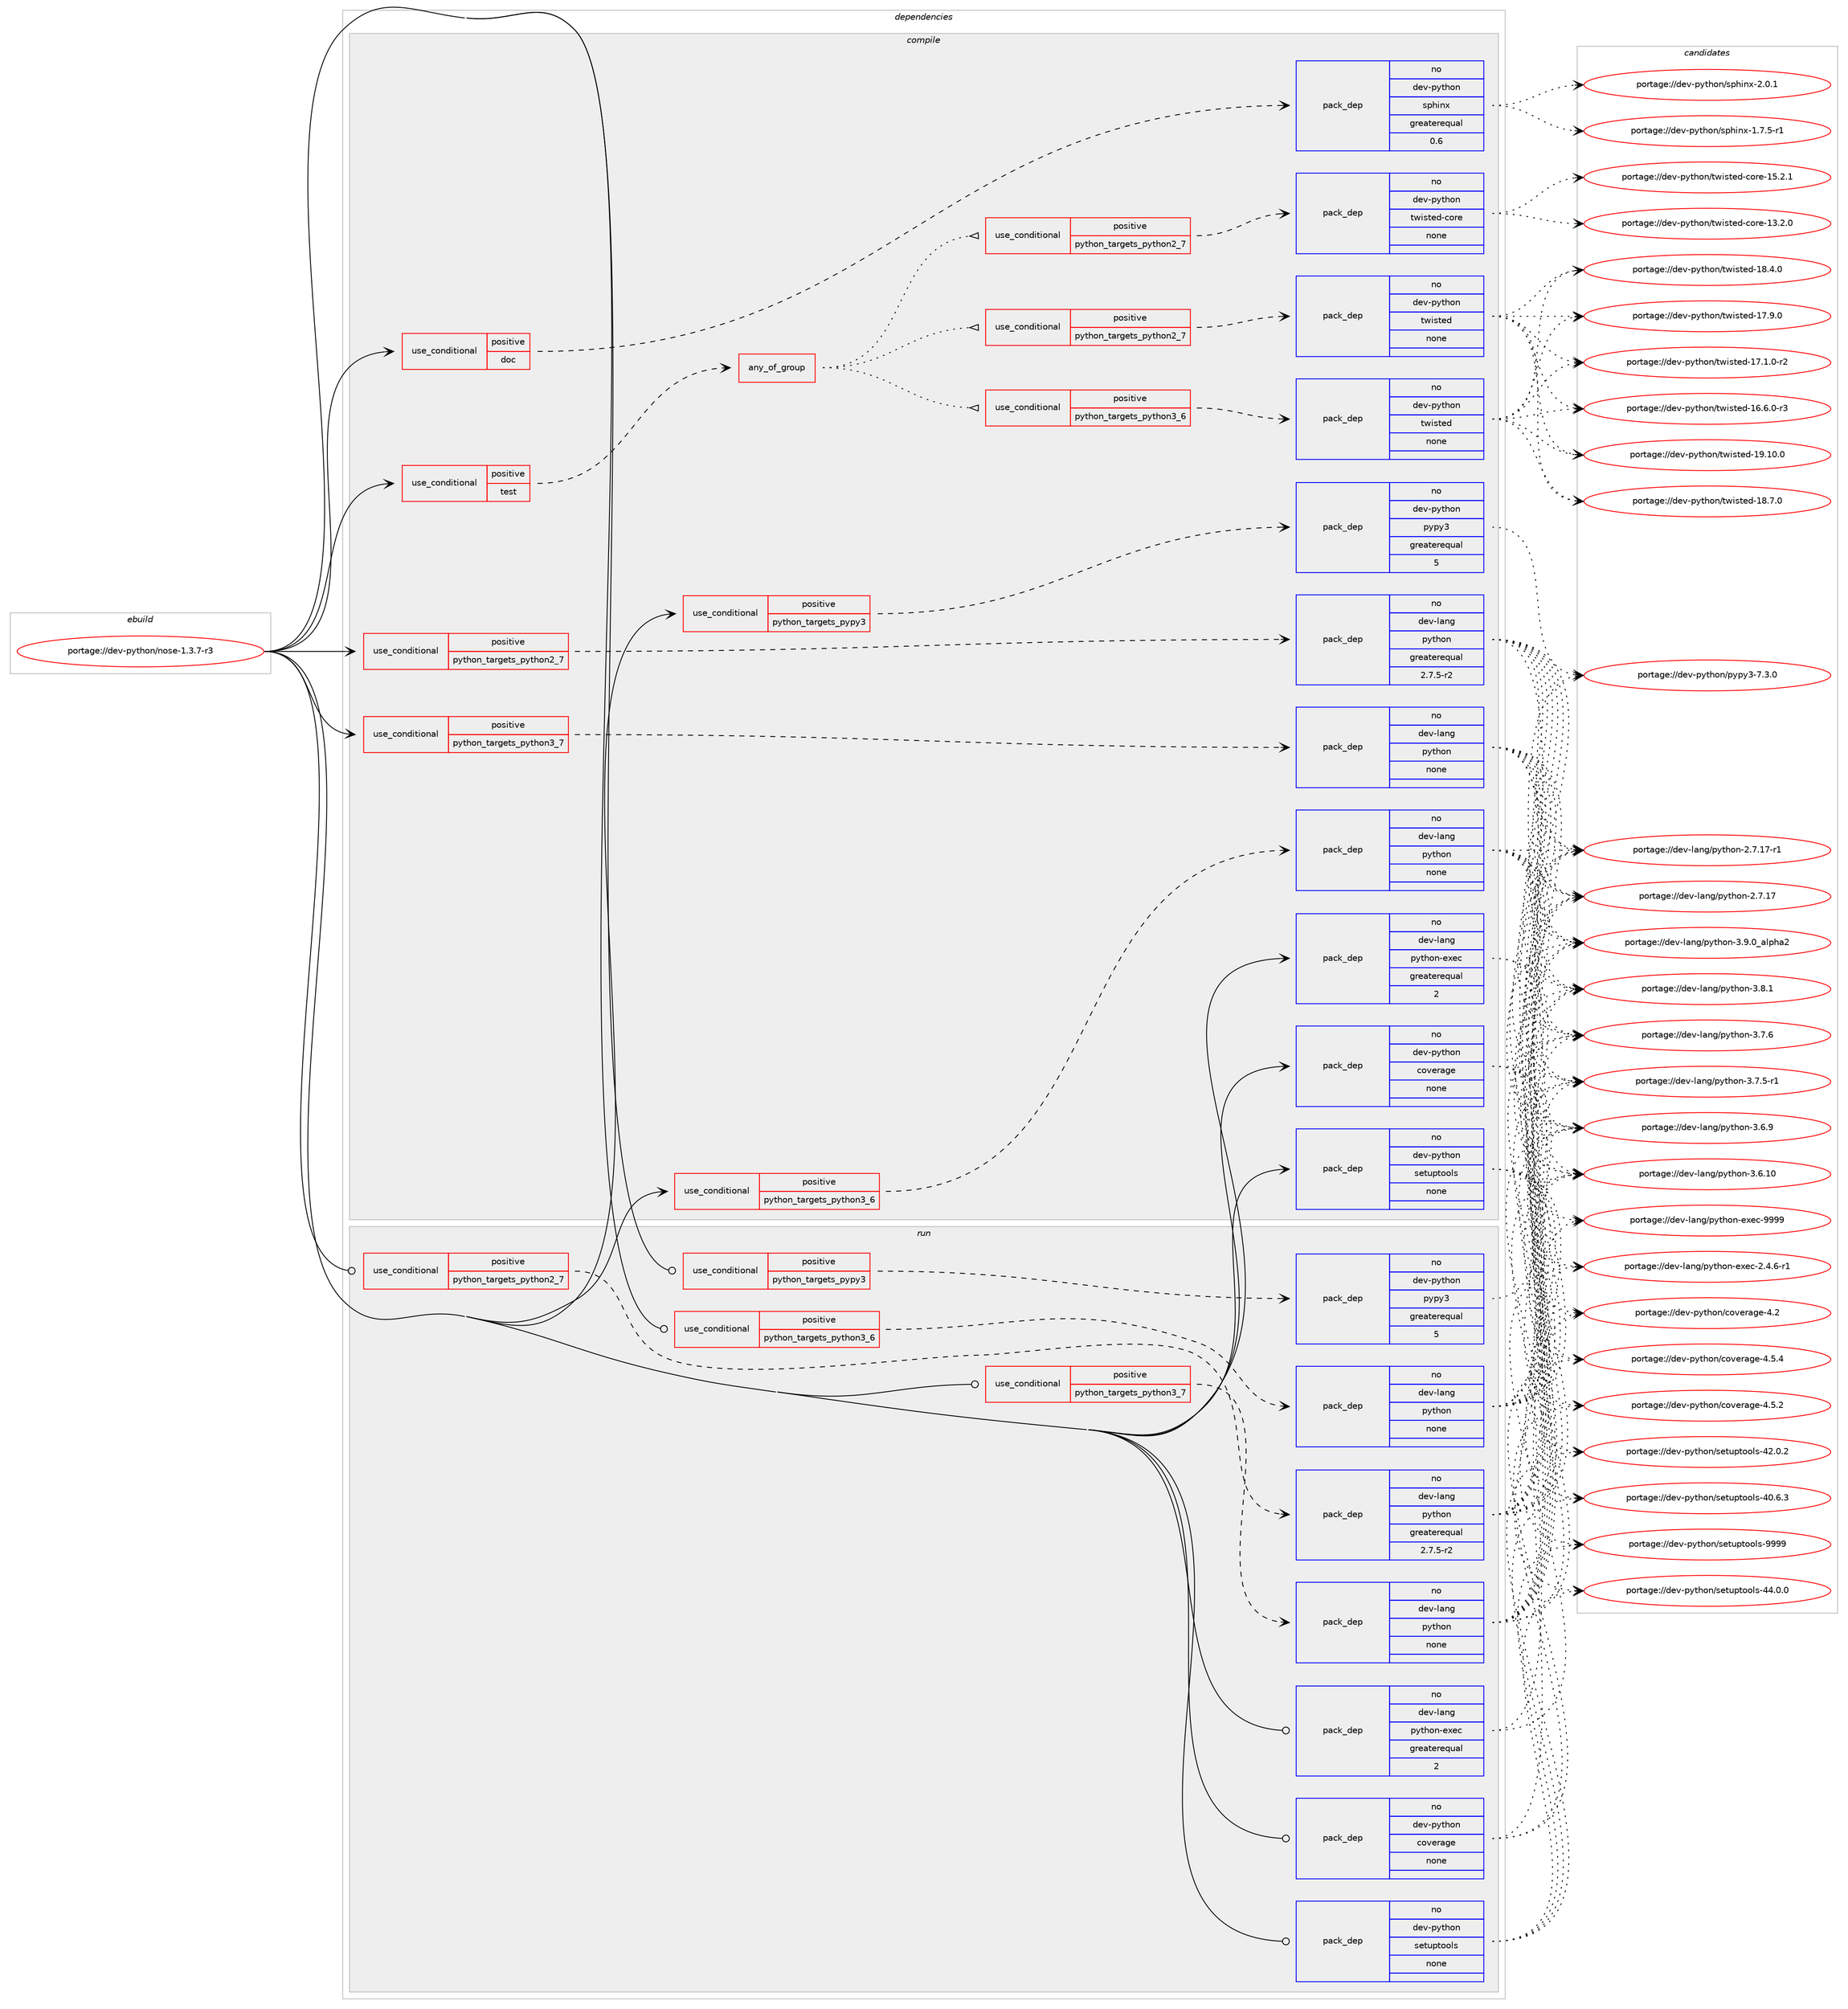 digraph prolog {

# *************
# Graph options
# *************

newrank=true;
concentrate=true;
compound=true;
graph [rankdir=LR,fontname=Helvetica,fontsize=10,ranksep=1.5];#, ranksep=2.5, nodesep=0.2];
edge  [arrowhead=vee];
node  [fontname=Helvetica,fontsize=10];

# **********
# The ebuild
# **********

subgraph cluster_leftcol {
color=gray;
label=<<i>ebuild</i>>;
id [label="portage://dev-python/nose-1.3.7-r3", color=red, width=4, href="../dev-python/nose-1.3.7-r3.svg"];
}

# ****************
# The dependencies
# ****************

subgraph cluster_midcol {
color=gray;
label=<<i>dependencies</i>>;
subgraph cluster_compile {
fillcolor="#eeeeee";
style=filled;
label=<<i>compile</i>>;
subgraph cond112285 {
dependency448236 [label=<<TABLE BORDER="0" CELLBORDER="1" CELLSPACING="0" CELLPADDING="4"><TR><TD ROWSPAN="3" CELLPADDING="10">use_conditional</TD></TR><TR><TD>positive</TD></TR><TR><TD>doc</TD></TR></TABLE>>, shape=none, color=red];
subgraph pack330976 {
dependency448237 [label=<<TABLE BORDER="0" CELLBORDER="1" CELLSPACING="0" CELLPADDING="4" WIDTH="220"><TR><TD ROWSPAN="6" CELLPADDING="30">pack_dep</TD></TR><TR><TD WIDTH="110">no</TD></TR><TR><TD>dev-python</TD></TR><TR><TD>sphinx</TD></TR><TR><TD>greaterequal</TD></TR><TR><TD>0.6</TD></TR></TABLE>>, shape=none, color=blue];
}
dependency448236:e -> dependency448237:w [weight=20,style="dashed",arrowhead="vee"];
}
id:e -> dependency448236:w [weight=20,style="solid",arrowhead="vee"];
subgraph cond112286 {
dependency448238 [label=<<TABLE BORDER="0" CELLBORDER="1" CELLSPACING="0" CELLPADDING="4"><TR><TD ROWSPAN="3" CELLPADDING="10">use_conditional</TD></TR><TR><TD>positive</TD></TR><TR><TD>python_targets_pypy3</TD></TR></TABLE>>, shape=none, color=red];
subgraph pack330977 {
dependency448239 [label=<<TABLE BORDER="0" CELLBORDER="1" CELLSPACING="0" CELLPADDING="4" WIDTH="220"><TR><TD ROWSPAN="6" CELLPADDING="30">pack_dep</TD></TR><TR><TD WIDTH="110">no</TD></TR><TR><TD>dev-python</TD></TR><TR><TD>pypy3</TD></TR><TR><TD>greaterequal</TD></TR><TR><TD>5</TD></TR></TABLE>>, shape=none, color=blue];
}
dependency448238:e -> dependency448239:w [weight=20,style="dashed",arrowhead="vee"];
}
id:e -> dependency448238:w [weight=20,style="solid",arrowhead="vee"];
subgraph cond112287 {
dependency448240 [label=<<TABLE BORDER="0" CELLBORDER="1" CELLSPACING="0" CELLPADDING="4"><TR><TD ROWSPAN="3" CELLPADDING="10">use_conditional</TD></TR><TR><TD>positive</TD></TR><TR><TD>python_targets_python2_7</TD></TR></TABLE>>, shape=none, color=red];
subgraph pack330978 {
dependency448241 [label=<<TABLE BORDER="0" CELLBORDER="1" CELLSPACING="0" CELLPADDING="4" WIDTH="220"><TR><TD ROWSPAN="6" CELLPADDING="30">pack_dep</TD></TR><TR><TD WIDTH="110">no</TD></TR><TR><TD>dev-lang</TD></TR><TR><TD>python</TD></TR><TR><TD>greaterequal</TD></TR><TR><TD>2.7.5-r2</TD></TR></TABLE>>, shape=none, color=blue];
}
dependency448240:e -> dependency448241:w [weight=20,style="dashed",arrowhead="vee"];
}
id:e -> dependency448240:w [weight=20,style="solid",arrowhead="vee"];
subgraph cond112288 {
dependency448242 [label=<<TABLE BORDER="0" CELLBORDER="1" CELLSPACING="0" CELLPADDING="4"><TR><TD ROWSPAN="3" CELLPADDING="10">use_conditional</TD></TR><TR><TD>positive</TD></TR><TR><TD>python_targets_python3_6</TD></TR></TABLE>>, shape=none, color=red];
subgraph pack330979 {
dependency448243 [label=<<TABLE BORDER="0" CELLBORDER="1" CELLSPACING="0" CELLPADDING="4" WIDTH="220"><TR><TD ROWSPAN="6" CELLPADDING="30">pack_dep</TD></TR><TR><TD WIDTH="110">no</TD></TR><TR><TD>dev-lang</TD></TR><TR><TD>python</TD></TR><TR><TD>none</TD></TR><TR><TD></TD></TR></TABLE>>, shape=none, color=blue];
}
dependency448242:e -> dependency448243:w [weight=20,style="dashed",arrowhead="vee"];
}
id:e -> dependency448242:w [weight=20,style="solid",arrowhead="vee"];
subgraph cond112289 {
dependency448244 [label=<<TABLE BORDER="0" CELLBORDER="1" CELLSPACING="0" CELLPADDING="4"><TR><TD ROWSPAN="3" CELLPADDING="10">use_conditional</TD></TR><TR><TD>positive</TD></TR><TR><TD>python_targets_python3_7</TD></TR></TABLE>>, shape=none, color=red];
subgraph pack330980 {
dependency448245 [label=<<TABLE BORDER="0" CELLBORDER="1" CELLSPACING="0" CELLPADDING="4" WIDTH="220"><TR><TD ROWSPAN="6" CELLPADDING="30">pack_dep</TD></TR><TR><TD WIDTH="110">no</TD></TR><TR><TD>dev-lang</TD></TR><TR><TD>python</TD></TR><TR><TD>none</TD></TR><TR><TD></TD></TR></TABLE>>, shape=none, color=blue];
}
dependency448244:e -> dependency448245:w [weight=20,style="dashed",arrowhead="vee"];
}
id:e -> dependency448244:w [weight=20,style="solid",arrowhead="vee"];
subgraph cond112290 {
dependency448246 [label=<<TABLE BORDER="0" CELLBORDER="1" CELLSPACING="0" CELLPADDING="4"><TR><TD ROWSPAN="3" CELLPADDING="10">use_conditional</TD></TR><TR><TD>positive</TD></TR><TR><TD>test</TD></TR></TABLE>>, shape=none, color=red];
subgraph any4764 {
dependency448247 [label=<<TABLE BORDER="0" CELLBORDER="1" CELLSPACING="0" CELLPADDING="4"><TR><TD CELLPADDING="10">any_of_group</TD></TR></TABLE>>, shape=none, color=red];subgraph cond112291 {
dependency448248 [label=<<TABLE BORDER="0" CELLBORDER="1" CELLSPACING="0" CELLPADDING="4"><TR><TD ROWSPAN="3" CELLPADDING="10">use_conditional</TD></TR><TR><TD>positive</TD></TR><TR><TD>python_targets_python2_7</TD></TR></TABLE>>, shape=none, color=red];
subgraph pack330981 {
dependency448249 [label=<<TABLE BORDER="0" CELLBORDER="1" CELLSPACING="0" CELLPADDING="4" WIDTH="220"><TR><TD ROWSPAN="6" CELLPADDING="30">pack_dep</TD></TR><TR><TD WIDTH="110">no</TD></TR><TR><TD>dev-python</TD></TR><TR><TD>twisted</TD></TR><TR><TD>none</TD></TR><TR><TD></TD></TR></TABLE>>, shape=none, color=blue];
}
dependency448248:e -> dependency448249:w [weight=20,style="dashed",arrowhead="vee"];
}
dependency448247:e -> dependency448248:w [weight=20,style="dotted",arrowhead="oinv"];
subgraph cond112292 {
dependency448250 [label=<<TABLE BORDER="0" CELLBORDER="1" CELLSPACING="0" CELLPADDING="4"><TR><TD ROWSPAN="3" CELLPADDING="10">use_conditional</TD></TR><TR><TD>positive</TD></TR><TR><TD>python_targets_python3_6</TD></TR></TABLE>>, shape=none, color=red];
subgraph pack330982 {
dependency448251 [label=<<TABLE BORDER="0" CELLBORDER="1" CELLSPACING="0" CELLPADDING="4" WIDTH="220"><TR><TD ROWSPAN="6" CELLPADDING="30">pack_dep</TD></TR><TR><TD WIDTH="110">no</TD></TR><TR><TD>dev-python</TD></TR><TR><TD>twisted</TD></TR><TR><TD>none</TD></TR><TR><TD></TD></TR></TABLE>>, shape=none, color=blue];
}
dependency448250:e -> dependency448251:w [weight=20,style="dashed",arrowhead="vee"];
}
dependency448247:e -> dependency448250:w [weight=20,style="dotted",arrowhead="oinv"];
subgraph cond112293 {
dependency448252 [label=<<TABLE BORDER="0" CELLBORDER="1" CELLSPACING="0" CELLPADDING="4"><TR><TD ROWSPAN="3" CELLPADDING="10">use_conditional</TD></TR><TR><TD>positive</TD></TR><TR><TD>python_targets_python2_7</TD></TR></TABLE>>, shape=none, color=red];
subgraph pack330983 {
dependency448253 [label=<<TABLE BORDER="0" CELLBORDER="1" CELLSPACING="0" CELLPADDING="4" WIDTH="220"><TR><TD ROWSPAN="6" CELLPADDING="30">pack_dep</TD></TR><TR><TD WIDTH="110">no</TD></TR><TR><TD>dev-python</TD></TR><TR><TD>twisted-core</TD></TR><TR><TD>none</TD></TR><TR><TD></TD></TR></TABLE>>, shape=none, color=blue];
}
dependency448252:e -> dependency448253:w [weight=20,style="dashed",arrowhead="vee"];
}
dependency448247:e -> dependency448252:w [weight=20,style="dotted",arrowhead="oinv"];
}
dependency448246:e -> dependency448247:w [weight=20,style="dashed",arrowhead="vee"];
}
id:e -> dependency448246:w [weight=20,style="solid",arrowhead="vee"];
subgraph pack330984 {
dependency448254 [label=<<TABLE BORDER="0" CELLBORDER="1" CELLSPACING="0" CELLPADDING="4" WIDTH="220"><TR><TD ROWSPAN="6" CELLPADDING="30">pack_dep</TD></TR><TR><TD WIDTH="110">no</TD></TR><TR><TD>dev-lang</TD></TR><TR><TD>python-exec</TD></TR><TR><TD>greaterequal</TD></TR><TR><TD>2</TD></TR></TABLE>>, shape=none, color=blue];
}
id:e -> dependency448254:w [weight=20,style="solid",arrowhead="vee"];
subgraph pack330985 {
dependency448255 [label=<<TABLE BORDER="0" CELLBORDER="1" CELLSPACING="0" CELLPADDING="4" WIDTH="220"><TR><TD ROWSPAN="6" CELLPADDING="30">pack_dep</TD></TR><TR><TD WIDTH="110">no</TD></TR><TR><TD>dev-python</TD></TR><TR><TD>coverage</TD></TR><TR><TD>none</TD></TR><TR><TD></TD></TR></TABLE>>, shape=none, color=blue];
}
id:e -> dependency448255:w [weight=20,style="solid",arrowhead="vee"];
subgraph pack330986 {
dependency448256 [label=<<TABLE BORDER="0" CELLBORDER="1" CELLSPACING="0" CELLPADDING="4" WIDTH="220"><TR><TD ROWSPAN="6" CELLPADDING="30">pack_dep</TD></TR><TR><TD WIDTH="110">no</TD></TR><TR><TD>dev-python</TD></TR><TR><TD>setuptools</TD></TR><TR><TD>none</TD></TR><TR><TD></TD></TR></TABLE>>, shape=none, color=blue];
}
id:e -> dependency448256:w [weight=20,style="solid",arrowhead="vee"];
}
subgraph cluster_compileandrun {
fillcolor="#eeeeee";
style=filled;
label=<<i>compile and run</i>>;
}
subgraph cluster_run {
fillcolor="#eeeeee";
style=filled;
label=<<i>run</i>>;
subgraph cond112294 {
dependency448257 [label=<<TABLE BORDER="0" CELLBORDER="1" CELLSPACING="0" CELLPADDING="4"><TR><TD ROWSPAN="3" CELLPADDING="10">use_conditional</TD></TR><TR><TD>positive</TD></TR><TR><TD>python_targets_pypy3</TD></TR></TABLE>>, shape=none, color=red];
subgraph pack330987 {
dependency448258 [label=<<TABLE BORDER="0" CELLBORDER="1" CELLSPACING="0" CELLPADDING="4" WIDTH="220"><TR><TD ROWSPAN="6" CELLPADDING="30">pack_dep</TD></TR><TR><TD WIDTH="110">no</TD></TR><TR><TD>dev-python</TD></TR><TR><TD>pypy3</TD></TR><TR><TD>greaterequal</TD></TR><TR><TD>5</TD></TR></TABLE>>, shape=none, color=blue];
}
dependency448257:e -> dependency448258:w [weight=20,style="dashed",arrowhead="vee"];
}
id:e -> dependency448257:w [weight=20,style="solid",arrowhead="odot"];
subgraph cond112295 {
dependency448259 [label=<<TABLE BORDER="0" CELLBORDER="1" CELLSPACING="0" CELLPADDING="4"><TR><TD ROWSPAN="3" CELLPADDING="10">use_conditional</TD></TR><TR><TD>positive</TD></TR><TR><TD>python_targets_python2_7</TD></TR></TABLE>>, shape=none, color=red];
subgraph pack330988 {
dependency448260 [label=<<TABLE BORDER="0" CELLBORDER="1" CELLSPACING="0" CELLPADDING="4" WIDTH="220"><TR><TD ROWSPAN="6" CELLPADDING="30">pack_dep</TD></TR><TR><TD WIDTH="110">no</TD></TR><TR><TD>dev-lang</TD></TR><TR><TD>python</TD></TR><TR><TD>greaterequal</TD></TR><TR><TD>2.7.5-r2</TD></TR></TABLE>>, shape=none, color=blue];
}
dependency448259:e -> dependency448260:w [weight=20,style="dashed",arrowhead="vee"];
}
id:e -> dependency448259:w [weight=20,style="solid",arrowhead="odot"];
subgraph cond112296 {
dependency448261 [label=<<TABLE BORDER="0" CELLBORDER="1" CELLSPACING="0" CELLPADDING="4"><TR><TD ROWSPAN="3" CELLPADDING="10">use_conditional</TD></TR><TR><TD>positive</TD></TR><TR><TD>python_targets_python3_6</TD></TR></TABLE>>, shape=none, color=red];
subgraph pack330989 {
dependency448262 [label=<<TABLE BORDER="0" CELLBORDER="1" CELLSPACING="0" CELLPADDING="4" WIDTH="220"><TR><TD ROWSPAN="6" CELLPADDING="30">pack_dep</TD></TR><TR><TD WIDTH="110">no</TD></TR><TR><TD>dev-lang</TD></TR><TR><TD>python</TD></TR><TR><TD>none</TD></TR><TR><TD></TD></TR></TABLE>>, shape=none, color=blue];
}
dependency448261:e -> dependency448262:w [weight=20,style="dashed",arrowhead="vee"];
}
id:e -> dependency448261:w [weight=20,style="solid",arrowhead="odot"];
subgraph cond112297 {
dependency448263 [label=<<TABLE BORDER="0" CELLBORDER="1" CELLSPACING="0" CELLPADDING="4"><TR><TD ROWSPAN="3" CELLPADDING="10">use_conditional</TD></TR><TR><TD>positive</TD></TR><TR><TD>python_targets_python3_7</TD></TR></TABLE>>, shape=none, color=red];
subgraph pack330990 {
dependency448264 [label=<<TABLE BORDER="0" CELLBORDER="1" CELLSPACING="0" CELLPADDING="4" WIDTH="220"><TR><TD ROWSPAN="6" CELLPADDING="30">pack_dep</TD></TR><TR><TD WIDTH="110">no</TD></TR><TR><TD>dev-lang</TD></TR><TR><TD>python</TD></TR><TR><TD>none</TD></TR><TR><TD></TD></TR></TABLE>>, shape=none, color=blue];
}
dependency448263:e -> dependency448264:w [weight=20,style="dashed",arrowhead="vee"];
}
id:e -> dependency448263:w [weight=20,style="solid",arrowhead="odot"];
subgraph pack330991 {
dependency448265 [label=<<TABLE BORDER="0" CELLBORDER="1" CELLSPACING="0" CELLPADDING="4" WIDTH="220"><TR><TD ROWSPAN="6" CELLPADDING="30">pack_dep</TD></TR><TR><TD WIDTH="110">no</TD></TR><TR><TD>dev-lang</TD></TR><TR><TD>python-exec</TD></TR><TR><TD>greaterequal</TD></TR><TR><TD>2</TD></TR></TABLE>>, shape=none, color=blue];
}
id:e -> dependency448265:w [weight=20,style="solid",arrowhead="odot"];
subgraph pack330992 {
dependency448266 [label=<<TABLE BORDER="0" CELLBORDER="1" CELLSPACING="0" CELLPADDING="4" WIDTH="220"><TR><TD ROWSPAN="6" CELLPADDING="30">pack_dep</TD></TR><TR><TD WIDTH="110">no</TD></TR><TR><TD>dev-python</TD></TR><TR><TD>coverage</TD></TR><TR><TD>none</TD></TR><TR><TD></TD></TR></TABLE>>, shape=none, color=blue];
}
id:e -> dependency448266:w [weight=20,style="solid",arrowhead="odot"];
subgraph pack330993 {
dependency448267 [label=<<TABLE BORDER="0" CELLBORDER="1" CELLSPACING="0" CELLPADDING="4" WIDTH="220"><TR><TD ROWSPAN="6" CELLPADDING="30">pack_dep</TD></TR><TR><TD WIDTH="110">no</TD></TR><TR><TD>dev-python</TD></TR><TR><TD>setuptools</TD></TR><TR><TD>none</TD></TR><TR><TD></TD></TR></TABLE>>, shape=none, color=blue];
}
id:e -> dependency448267:w [weight=20,style="solid",arrowhead="odot"];
}
}

# **************
# The candidates
# **************

subgraph cluster_choices {
rank=same;
color=gray;
label=<<i>candidates</i>>;

subgraph choice330976 {
color=black;
nodesep=1;
choice1001011184511212111610411111047115112104105110120455046484649 [label="portage://dev-python/sphinx-2.0.1", color=red, width=4,href="../dev-python/sphinx-2.0.1.svg"];
choice10010111845112121116104111110471151121041051101204549465546534511449 [label="portage://dev-python/sphinx-1.7.5-r1", color=red, width=4,href="../dev-python/sphinx-1.7.5-r1.svg"];
dependency448237:e -> choice1001011184511212111610411111047115112104105110120455046484649:w [style=dotted,weight="100"];
dependency448237:e -> choice10010111845112121116104111110471151121041051101204549465546534511449:w [style=dotted,weight="100"];
}
subgraph choice330977 {
color=black;
nodesep=1;
choice100101118451121211161041111104711212111212151455546514648 [label="portage://dev-python/pypy3-7.3.0", color=red, width=4,href="../dev-python/pypy3-7.3.0.svg"];
dependency448239:e -> choice100101118451121211161041111104711212111212151455546514648:w [style=dotted,weight="100"];
}
subgraph choice330978 {
color=black;
nodesep=1;
choice10010111845108971101034711212111610411111045514657464895971081121049750 [label="portage://dev-lang/python-3.9.0_alpha2", color=red, width=4,href="../dev-lang/python-3.9.0_alpha2.svg"];
choice100101118451089711010347112121116104111110455146564649 [label="portage://dev-lang/python-3.8.1", color=red, width=4,href="../dev-lang/python-3.8.1.svg"];
choice100101118451089711010347112121116104111110455146554654 [label="portage://dev-lang/python-3.7.6", color=red, width=4,href="../dev-lang/python-3.7.6.svg"];
choice1001011184510897110103471121211161041111104551465546534511449 [label="portage://dev-lang/python-3.7.5-r1", color=red, width=4,href="../dev-lang/python-3.7.5-r1.svg"];
choice100101118451089711010347112121116104111110455146544657 [label="portage://dev-lang/python-3.6.9", color=red, width=4,href="../dev-lang/python-3.6.9.svg"];
choice10010111845108971101034711212111610411111045514654464948 [label="portage://dev-lang/python-3.6.10", color=red, width=4,href="../dev-lang/python-3.6.10.svg"];
choice100101118451089711010347112121116104111110455046554649554511449 [label="portage://dev-lang/python-2.7.17-r1", color=red, width=4,href="../dev-lang/python-2.7.17-r1.svg"];
choice10010111845108971101034711212111610411111045504655464955 [label="portage://dev-lang/python-2.7.17", color=red, width=4,href="../dev-lang/python-2.7.17.svg"];
dependency448241:e -> choice10010111845108971101034711212111610411111045514657464895971081121049750:w [style=dotted,weight="100"];
dependency448241:e -> choice100101118451089711010347112121116104111110455146564649:w [style=dotted,weight="100"];
dependency448241:e -> choice100101118451089711010347112121116104111110455146554654:w [style=dotted,weight="100"];
dependency448241:e -> choice1001011184510897110103471121211161041111104551465546534511449:w [style=dotted,weight="100"];
dependency448241:e -> choice100101118451089711010347112121116104111110455146544657:w [style=dotted,weight="100"];
dependency448241:e -> choice10010111845108971101034711212111610411111045514654464948:w [style=dotted,weight="100"];
dependency448241:e -> choice100101118451089711010347112121116104111110455046554649554511449:w [style=dotted,weight="100"];
dependency448241:e -> choice10010111845108971101034711212111610411111045504655464955:w [style=dotted,weight="100"];
}
subgraph choice330979 {
color=black;
nodesep=1;
choice10010111845108971101034711212111610411111045514657464895971081121049750 [label="portage://dev-lang/python-3.9.0_alpha2", color=red, width=4,href="../dev-lang/python-3.9.0_alpha2.svg"];
choice100101118451089711010347112121116104111110455146564649 [label="portage://dev-lang/python-3.8.1", color=red, width=4,href="../dev-lang/python-3.8.1.svg"];
choice100101118451089711010347112121116104111110455146554654 [label="portage://dev-lang/python-3.7.6", color=red, width=4,href="../dev-lang/python-3.7.6.svg"];
choice1001011184510897110103471121211161041111104551465546534511449 [label="portage://dev-lang/python-3.7.5-r1", color=red, width=4,href="../dev-lang/python-3.7.5-r1.svg"];
choice100101118451089711010347112121116104111110455146544657 [label="portage://dev-lang/python-3.6.9", color=red, width=4,href="../dev-lang/python-3.6.9.svg"];
choice10010111845108971101034711212111610411111045514654464948 [label="portage://dev-lang/python-3.6.10", color=red, width=4,href="../dev-lang/python-3.6.10.svg"];
choice100101118451089711010347112121116104111110455046554649554511449 [label="portage://dev-lang/python-2.7.17-r1", color=red, width=4,href="../dev-lang/python-2.7.17-r1.svg"];
choice10010111845108971101034711212111610411111045504655464955 [label="portage://dev-lang/python-2.7.17", color=red, width=4,href="../dev-lang/python-2.7.17.svg"];
dependency448243:e -> choice10010111845108971101034711212111610411111045514657464895971081121049750:w [style=dotted,weight="100"];
dependency448243:e -> choice100101118451089711010347112121116104111110455146564649:w [style=dotted,weight="100"];
dependency448243:e -> choice100101118451089711010347112121116104111110455146554654:w [style=dotted,weight="100"];
dependency448243:e -> choice1001011184510897110103471121211161041111104551465546534511449:w [style=dotted,weight="100"];
dependency448243:e -> choice100101118451089711010347112121116104111110455146544657:w [style=dotted,weight="100"];
dependency448243:e -> choice10010111845108971101034711212111610411111045514654464948:w [style=dotted,weight="100"];
dependency448243:e -> choice100101118451089711010347112121116104111110455046554649554511449:w [style=dotted,weight="100"];
dependency448243:e -> choice10010111845108971101034711212111610411111045504655464955:w [style=dotted,weight="100"];
}
subgraph choice330980 {
color=black;
nodesep=1;
choice10010111845108971101034711212111610411111045514657464895971081121049750 [label="portage://dev-lang/python-3.9.0_alpha2", color=red, width=4,href="../dev-lang/python-3.9.0_alpha2.svg"];
choice100101118451089711010347112121116104111110455146564649 [label="portage://dev-lang/python-3.8.1", color=red, width=4,href="../dev-lang/python-3.8.1.svg"];
choice100101118451089711010347112121116104111110455146554654 [label="portage://dev-lang/python-3.7.6", color=red, width=4,href="../dev-lang/python-3.7.6.svg"];
choice1001011184510897110103471121211161041111104551465546534511449 [label="portage://dev-lang/python-3.7.5-r1", color=red, width=4,href="../dev-lang/python-3.7.5-r1.svg"];
choice100101118451089711010347112121116104111110455146544657 [label="portage://dev-lang/python-3.6.9", color=red, width=4,href="../dev-lang/python-3.6.9.svg"];
choice10010111845108971101034711212111610411111045514654464948 [label="portage://dev-lang/python-3.6.10", color=red, width=4,href="../dev-lang/python-3.6.10.svg"];
choice100101118451089711010347112121116104111110455046554649554511449 [label="portage://dev-lang/python-2.7.17-r1", color=red, width=4,href="../dev-lang/python-2.7.17-r1.svg"];
choice10010111845108971101034711212111610411111045504655464955 [label="portage://dev-lang/python-2.7.17", color=red, width=4,href="../dev-lang/python-2.7.17.svg"];
dependency448245:e -> choice10010111845108971101034711212111610411111045514657464895971081121049750:w [style=dotted,weight="100"];
dependency448245:e -> choice100101118451089711010347112121116104111110455146564649:w [style=dotted,weight="100"];
dependency448245:e -> choice100101118451089711010347112121116104111110455146554654:w [style=dotted,weight="100"];
dependency448245:e -> choice1001011184510897110103471121211161041111104551465546534511449:w [style=dotted,weight="100"];
dependency448245:e -> choice100101118451089711010347112121116104111110455146544657:w [style=dotted,weight="100"];
dependency448245:e -> choice10010111845108971101034711212111610411111045514654464948:w [style=dotted,weight="100"];
dependency448245:e -> choice100101118451089711010347112121116104111110455046554649554511449:w [style=dotted,weight="100"];
dependency448245:e -> choice10010111845108971101034711212111610411111045504655464955:w [style=dotted,weight="100"];
}
subgraph choice330981 {
color=black;
nodesep=1;
choice10010111845112121116104111110471161191051151161011004549574649484648 [label="portage://dev-python/twisted-19.10.0", color=red, width=4,href="../dev-python/twisted-19.10.0.svg"];
choice100101118451121211161041111104711611910511511610110045495646554648 [label="portage://dev-python/twisted-18.7.0", color=red, width=4,href="../dev-python/twisted-18.7.0.svg"];
choice100101118451121211161041111104711611910511511610110045495646524648 [label="portage://dev-python/twisted-18.4.0", color=red, width=4,href="../dev-python/twisted-18.4.0.svg"];
choice100101118451121211161041111104711611910511511610110045495546574648 [label="portage://dev-python/twisted-17.9.0", color=red, width=4,href="../dev-python/twisted-17.9.0.svg"];
choice1001011184511212111610411111047116119105115116101100454955464946484511450 [label="portage://dev-python/twisted-17.1.0-r2", color=red, width=4,href="../dev-python/twisted-17.1.0-r2.svg"];
choice1001011184511212111610411111047116119105115116101100454954465446484511451 [label="portage://dev-python/twisted-16.6.0-r3", color=red, width=4,href="../dev-python/twisted-16.6.0-r3.svg"];
dependency448249:e -> choice10010111845112121116104111110471161191051151161011004549574649484648:w [style=dotted,weight="100"];
dependency448249:e -> choice100101118451121211161041111104711611910511511610110045495646554648:w [style=dotted,weight="100"];
dependency448249:e -> choice100101118451121211161041111104711611910511511610110045495646524648:w [style=dotted,weight="100"];
dependency448249:e -> choice100101118451121211161041111104711611910511511610110045495546574648:w [style=dotted,weight="100"];
dependency448249:e -> choice1001011184511212111610411111047116119105115116101100454955464946484511450:w [style=dotted,weight="100"];
dependency448249:e -> choice1001011184511212111610411111047116119105115116101100454954465446484511451:w [style=dotted,weight="100"];
}
subgraph choice330982 {
color=black;
nodesep=1;
choice10010111845112121116104111110471161191051151161011004549574649484648 [label="portage://dev-python/twisted-19.10.0", color=red, width=4,href="../dev-python/twisted-19.10.0.svg"];
choice100101118451121211161041111104711611910511511610110045495646554648 [label="portage://dev-python/twisted-18.7.0", color=red, width=4,href="../dev-python/twisted-18.7.0.svg"];
choice100101118451121211161041111104711611910511511610110045495646524648 [label="portage://dev-python/twisted-18.4.0", color=red, width=4,href="../dev-python/twisted-18.4.0.svg"];
choice100101118451121211161041111104711611910511511610110045495546574648 [label="portage://dev-python/twisted-17.9.0", color=red, width=4,href="../dev-python/twisted-17.9.0.svg"];
choice1001011184511212111610411111047116119105115116101100454955464946484511450 [label="portage://dev-python/twisted-17.1.0-r2", color=red, width=4,href="../dev-python/twisted-17.1.0-r2.svg"];
choice1001011184511212111610411111047116119105115116101100454954465446484511451 [label="portage://dev-python/twisted-16.6.0-r3", color=red, width=4,href="../dev-python/twisted-16.6.0-r3.svg"];
dependency448251:e -> choice10010111845112121116104111110471161191051151161011004549574649484648:w [style=dotted,weight="100"];
dependency448251:e -> choice100101118451121211161041111104711611910511511610110045495646554648:w [style=dotted,weight="100"];
dependency448251:e -> choice100101118451121211161041111104711611910511511610110045495646524648:w [style=dotted,weight="100"];
dependency448251:e -> choice100101118451121211161041111104711611910511511610110045495546574648:w [style=dotted,weight="100"];
dependency448251:e -> choice1001011184511212111610411111047116119105115116101100454955464946484511450:w [style=dotted,weight="100"];
dependency448251:e -> choice1001011184511212111610411111047116119105115116101100454954465446484511451:w [style=dotted,weight="100"];
}
subgraph choice330983 {
color=black;
nodesep=1;
choice1001011184511212111610411111047116119105115116101100459911111410145495346504649 [label="portage://dev-python/twisted-core-15.2.1", color=red, width=4,href="../dev-python/twisted-core-15.2.1.svg"];
choice1001011184511212111610411111047116119105115116101100459911111410145495146504648 [label="portage://dev-python/twisted-core-13.2.0", color=red, width=4,href="../dev-python/twisted-core-13.2.0.svg"];
dependency448253:e -> choice1001011184511212111610411111047116119105115116101100459911111410145495346504649:w [style=dotted,weight="100"];
dependency448253:e -> choice1001011184511212111610411111047116119105115116101100459911111410145495146504648:w [style=dotted,weight="100"];
}
subgraph choice330984 {
color=black;
nodesep=1;
choice10010111845108971101034711212111610411111045101120101994557575757 [label="portage://dev-lang/python-exec-9999", color=red, width=4,href="../dev-lang/python-exec-9999.svg"];
choice10010111845108971101034711212111610411111045101120101994550465246544511449 [label="portage://dev-lang/python-exec-2.4.6-r1", color=red, width=4,href="../dev-lang/python-exec-2.4.6-r1.svg"];
dependency448254:e -> choice10010111845108971101034711212111610411111045101120101994557575757:w [style=dotted,weight="100"];
dependency448254:e -> choice10010111845108971101034711212111610411111045101120101994550465246544511449:w [style=dotted,weight="100"];
}
subgraph choice330985 {
color=black;
nodesep=1;
choice10010111845112121116104111110479911111810111497103101455246534652 [label="portage://dev-python/coverage-4.5.4", color=red, width=4,href="../dev-python/coverage-4.5.4.svg"];
choice10010111845112121116104111110479911111810111497103101455246534650 [label="portage://dev-python/coverage-4.5.2", color=red, width=4,href="../dev-python/coverage-4.5.2.svg"];
choice1001011184511212111610411111047991111181011149710310145524650 [label="portage://dev-python/coverage-4.2", color=red, width=4,href="../dev-python/coverage-4.2.svg"];
dependency448255:e -> choice10010111845112121116104111110479911111810111497103101455246534652:w [style=dotted,weight="100"];
dependency448255:e -> choice10010111845112121116104111110479911111810111497103101455246534650:w [style=dotted,weight="100"];
dependency448255:e -> choice1001011184511212111610411111047991111181011149710310145524650:w [style=dotted,weight="100"];
}
subgraph choice330986 {
color=black;
nodesep=1;
choice10010111845112121116104111110471151011161171121161111111081154557575757 [label="portage://dev-python/setuptools-9999", color=red, width=4,href="../dev-python/setuptools-9999.svg"];
choice100101118451121211161041111104711510111611711211611111110811545525246484648 [label="portage://dev-python/setuptools-44.0.0", color=red, width=4,href="../dev-python/setuptools-44.0.0.svg"];
choice100101118451121211161041111104711510111611711211611111110811545525046484650 [label="portage://dev-python/setuptools-42.0.2", color=red, width=4,href="../dev-python/setuptools-42.0.2.svg"];
choice100101118451121211161041111104711510111611711211611111110811545524846544651 [label="portage://dev-python/setuptools-40.6.3", color=red, width=4,href="../dev-python/setuptools-40.6.3.svg"];
dependency448256:e -> choice10010111845112121116104111110471151011161171121161111111081154557575757:w [style=dotted,weight="100"];
dependency448256:e -> choice100101118451121211161041111104711510111611711211611111110811545525246484648:w [style=dotted,weight="100"];
dependency448256:e -> choice100101118451121211161041111104711510111611711211611111110811545525046484650:w [style=dotted,weight="100"];
dependency448256:e -> choice100101118451121211161041111104711510111611711211611111110811545524846544651:w [style=dotted,weight="100"];
}
subgraph choice330987 {
color=black;
nodesep=1;
choice100101118451121211161041111104711212111212151455546514648 [label="portage://dev-python/pypy3-7.3.0", color=red, width=4,href="../dev-python/pypy3-7.3.0.svg"];
dependency448258:e -> choice100101118451121211161041111104711212111212151455546514648:w [style=dotted,weight="100"];
}
subgraph choice330988 {
color=black;
nodesep=1;
choice10010111845108971101034711212111610411111045514657464895971081121049750 [label="portage://dev-lang/python-3.9.0_alpha2", color=red, width=4,href="../dev-lang/python-3.9.0_alpha2.svg"];
choice100101118451089711010347112121116104111110455146564649 [label="portage://dev-lang/python-3.8.1", color=red, width=4,href="../dev-lang/python-3.8.1.svg"];
choice100101118451089711010347112121116104111110455146554654 [label="portage://dev-lang/python-3.7.6", color=red, width=4,href="../dev-lang/python-3.7.6.svg"];
choice1001011184510897110103471121211161041111104551465546534511449 [label="portage://dev-lang/python-3.7.5-r1", color=red, width=4,href="../dev-lang/python-3.7.5-r1.svg"];
choice100101118451089711010347112121116104111110455146544657 [label="portage://dev-lang/python-3.6.9", color=red, width=4,href="../dev-lang/python-3.6.9.svg"];
choice10010111845108971101034711212111610411111045514654464948 [label="portage://dev-lang/python-3.6.10", color=red, width=4,href="../dev-lang/python-3.6.10.svg"];
choice100101118451089711010347112121116104111110455046554649554511449 [label="portage://dev-lang/python-2.7.17-r1", color=red, width=4,href="../dev-lang/python-2.7.17-r1.svg"];
choice10010111845108971101034711212111610411111045504655464955 [label="portage://dev-lang/python-2.7.17", color=red, width=4,href="../dev-lang/python-2.7.17.svg"];
dependency448260:e -> choice10010111845108971101034711212111610411111045514657464895971081121049750:w [style=dotted,weight="100"];
dependency448260:e -> choice100101118451089711010347112121116104111110455146564649:w [style=dotted,weight="100"];
dependency448260:e -> choice100101118451089711010347112121116104111110455146554654:w [style=dotted,weight="100"];
dependency448260:e -> choice1001011184510897110103471121211161041111104551465546534511449:w [style=dotted,weight="100"];
dependency448260:e -> choice100101118451089711010347112121116104111110455146544657:w [style=dotted,weight="100"];
dependency448260:e -> choice10010111845108971101034711212111610411111045514654464948:w [style=dotted,weight="100"];
dependency448260:e -> choice100101118451089711010347112121116104111110455046554649554511449:w [style=dotted,weight="100"];
dependency448260:e -> choice10010111845108971101034711212111610411111045504655464955:w [style=dotted,weight="100"];
}
subgraph choice330989 {
color=black;
nodesep=1;
choice10010111845108971101034711212111610411111045514657464895971081121049750 [label="portage://dev-lang/python-3.9.0_alpha2", color=red, width=4,href="../dev-lang/python-3.9.0_alpha2.svg"];
choice100101118451089711010347112121116104111110455146564649 [label="portage://dev-lang/python-3.8.1", color=red, width=4,href="../dev-lang/python-3.8.1.svg"];
choice100101118451089711010347112121116104111110455146554654 [label="portage://dev-lang/python-3.7.6", color=red, width=4,href="../dev-lang/python-3.7.6.svg"];
choice1001011184510897110103471121211161041111104551465546534511449 [label="portage://dev-lang/python-3.7.5-r1", color=red, width=4,href="../dev-lang/python-3.7.5-r1.svg"];
choice100101118451089711010347112121116104111110455146544657 [label="portage://dev-lang/python-3.6.9", color=red, width=4,href="../dev-lang/python-3.6.9.svg"];
choice10010111845108971101034711212111610411111045514654464948 [label="portage://dev-lang/python-3.6.10", color=red, width=4,href="../dev-lang/python-3.6.10.svg"];
choice100101118451089711010347112121116104111110455046554649554511449 [label="portage://dev-lang/python-2.7.17-r1", color=red, width=4,href="../dev-lang/python-2.7.17-r1.svg"];
choice10010111845108971101034711212111610411111045504655464955 [label="portage://dev-lang/python-2.7.17", color=red, width=4,href="../dev-lang/python-2.7.17.svg"];
dependency448262:e -> choice10010111845108971101034711212111610411111045514657464895971081121049750:w [style=dotted,weight="100"];
dependency448262:e -> choice100101118451089711010347112121116104111110455146564649:w [style=dotted,weight="100"];
dependency448262:e -> choice100101118451089711010347112121116104111110455146554654:w [style=dotted,weight="100"];
dependency448262:e -> choice1001011184510897110103471121211161041111104551465546534511449:w [style=dotted,weight="100"];
dependency448262:e -> choice100101118451089711010347112121116104111110455146544657:w [style=dotted,weight="100"];
dependency448262:e -> choice10010111845108971101034711212111610411111045514654464948:w [style=dotted,weight="100"];
dependency448262:e -> choice100101118451089711010347112121116104111110455046554649554511449:w [style=dotted,weight="100"];
dependency448262:e -> choice10010111845108971101034711212111610411111045504655464955:w [style=dotted,weight="100"];
}
subgraph choice330990 {
color=black;
nodesep=1;
choice10010111845108971101034711212111610411111045514657464895971081121049750 [label="portage://dev-lang/python-3.9.0_alpha2", color=red, width=4,href="../dev-lang/python-3.9.0_alpha2.svg"];
choice100101118451089711010347112121116104111110455146564649 [label="portage://dev-lang/python-3.8.1", color=red, width=4,href="../dev-lang/python-3.8.1.svg"];
choice100101118451089711010347112121116104111110455146554654 [label="portage://dev-lang/python-3.7.6", color=red, width=4,href="../dev-lang/python-3.7.6.svg"];
choice1001011184510897110103471121211161041111104551465546534511449 [label="portage://dev-lang/python-3.7.5-r1", color=red, width=4,href="../dev-lang/python-3.7.5-r1.svg"];
choice100101118451089711010347112121116104111110455146544657 [label="portage://dev-lang/python-3.6.9", color=red, width=4,href="../dev-lang/python-3.6.9.svg"];
choice10010111845108971101034711212111610411111045514654464948 [label="portage://dev-lang/python-3.6.10", color=red, width=4,href="../dev-lang/python-3.6.10.svg"];
choice100101118451089711010347112121116104111110455046554649554511449 [label="portage://dev-lang/python-2.7.17-r1", color=red, width=4,href="../dev-lang/python-2.7.17-r1.svg"];
choice10010111845108971101034711212111610411111045504655464955 [label="portage://dev-lang/python-2.7.17", color=red, width=4,href="../dev-lang/python-2.7.17.svg"];
dependency448264:e -> choice10010111845108971101034711212111610411111045514657464895971081121049750:w [style=dotted,weight="100"];
dependency448264:e -> choice100101118451089711010347112121116104111110455146564649:w [style=dotted,weight="100"];
dependency448264:e -> choice100101118451089711010347112121116104111110455146554654:w [style=dotted,weight="100"];
dependency448264:e -> choice1001011184510897110103471121211161041111104551465546534511449:w [style=dotted,weight="100"];
dependency448264:e -> choice100101118451089711010347112121116104111110455146544657:w [style=dotted,weight="100"];
dependency448264:e -> choice10010111845108971101034711212111610411111045514654464948:w [style=dotted,weight="100"];
dependency448264:e -> choice100101118451089711010347112121116104111110455046554649554511449:w [style=dotted,weight="100"];
dependency448264:e -> choice10010111845108971101034711212111610411111045504655464955:w [style=dotted,weight="100"];
}
subgraph choice330991 {
color=black;
nodesep=1;
choice10010111845108971101034711212111610411111045101120101994557575757 [label="portage://dev-lang/python-exec-9999", color=red, width=4,href="../dev-lang/python-exec-9999.svg"];
choice10010111845108971101034711212111610411111045101120101994550465246544511449 [label="portage://dev-lang/python-exec-2.4.6-r1", color=red, width=4,href="../dev-lang/python-exec-2.4.6-r1.svg"];
dependency448265:e -> choice10010111845108971101034711212111610411111045101120101994557575757:w [style=dotted,weight="100"];
dependency448265:e -> choice10010111845108971101034711212111610411111045101120101994550465246544511449:w [style=dotted,weight="100"];
}
subgraph choice330992 {
color=black;
nodesep=1;
choice10010111845112121116104111110479911111810111497103101455246534652 [label="portage://dev-python/coverage-4.5.4", color=red, width=4,href="../dev-python/coverage-4.5.4.svg"];
choice10010111845112121116104111110479911111810111497103101455246534650 [label="portage://dev-python/coverage-4.5.2", color=red, width=4,href="../dev-python/coverage-4.5.2.svg"];
choice1001011184511212111610411111047991111181011149710310145524650 [label="portage://dev-python/coverage-4.2", color=red, width=4,href="../dev-python/coverage-4.2.svg"];
dependency448266:e -> choice10010111845112121116104111110479911111810111497103101455246534652:w [style=dotted,weight="100"];
dependency448266:e -> choice10010111845112121116104111110479911111810111497103101455246534650:w [style=dotted,weight="100"];
dependency448266:e -> choice1001011184511212111610411111047991111181011149710310145524650:w [style=dotted,weight="100"];
}
subgraph choice330993 {
color=black;
nodesep=1;
choice10010111845112121116104111110471151011161171121161111111081154557575757 [label="portage://dev-python/setuptools-9999", color=red, width=4,href="../dev-python/setuptools-9999.svg"];
choice100101118451121211161041111104711510111611711211611111110811545525246484648 [label="portage://dev-python/setuptools-44.0.0", color=red, width=4,href="../dev-python/setuptools-44.0.0.svg"];
choice100101118451121211161041111104711510111611711211611111110811545525046484650 [label="portage://dev-python/setuptools-42.0.2", color=red, width=4,href="../dev-python/setuptools-42.0.2.svg"];
choice100101118451121211161041111104711510111611711211611111110811545524846544651 [label="portage://dev-python/setuptools-40.6.3", color=red, width=4,href="../dev-python/setuptools-40.6.3.svg"];
dependency448267:e -> choice10010111845112121116104111110471151011161171121161111111081154557575757:w [style=dotted,weight="100"];
dependency448267:e -> choice100101118451121211161041111104711510111611711211611111110811545525246484648:w [style=dotted,weight="100"];
dependency448267:e -> choice100101118451121211161041111104711510111611711211611111110811545525046484650:w [style=dotted,weight="100"];
dependency448267:e -> choice100101118451121211161041111104711510111611711211611111110811545524846544651:w [style=dotted,weight="100"];
}
}

}
